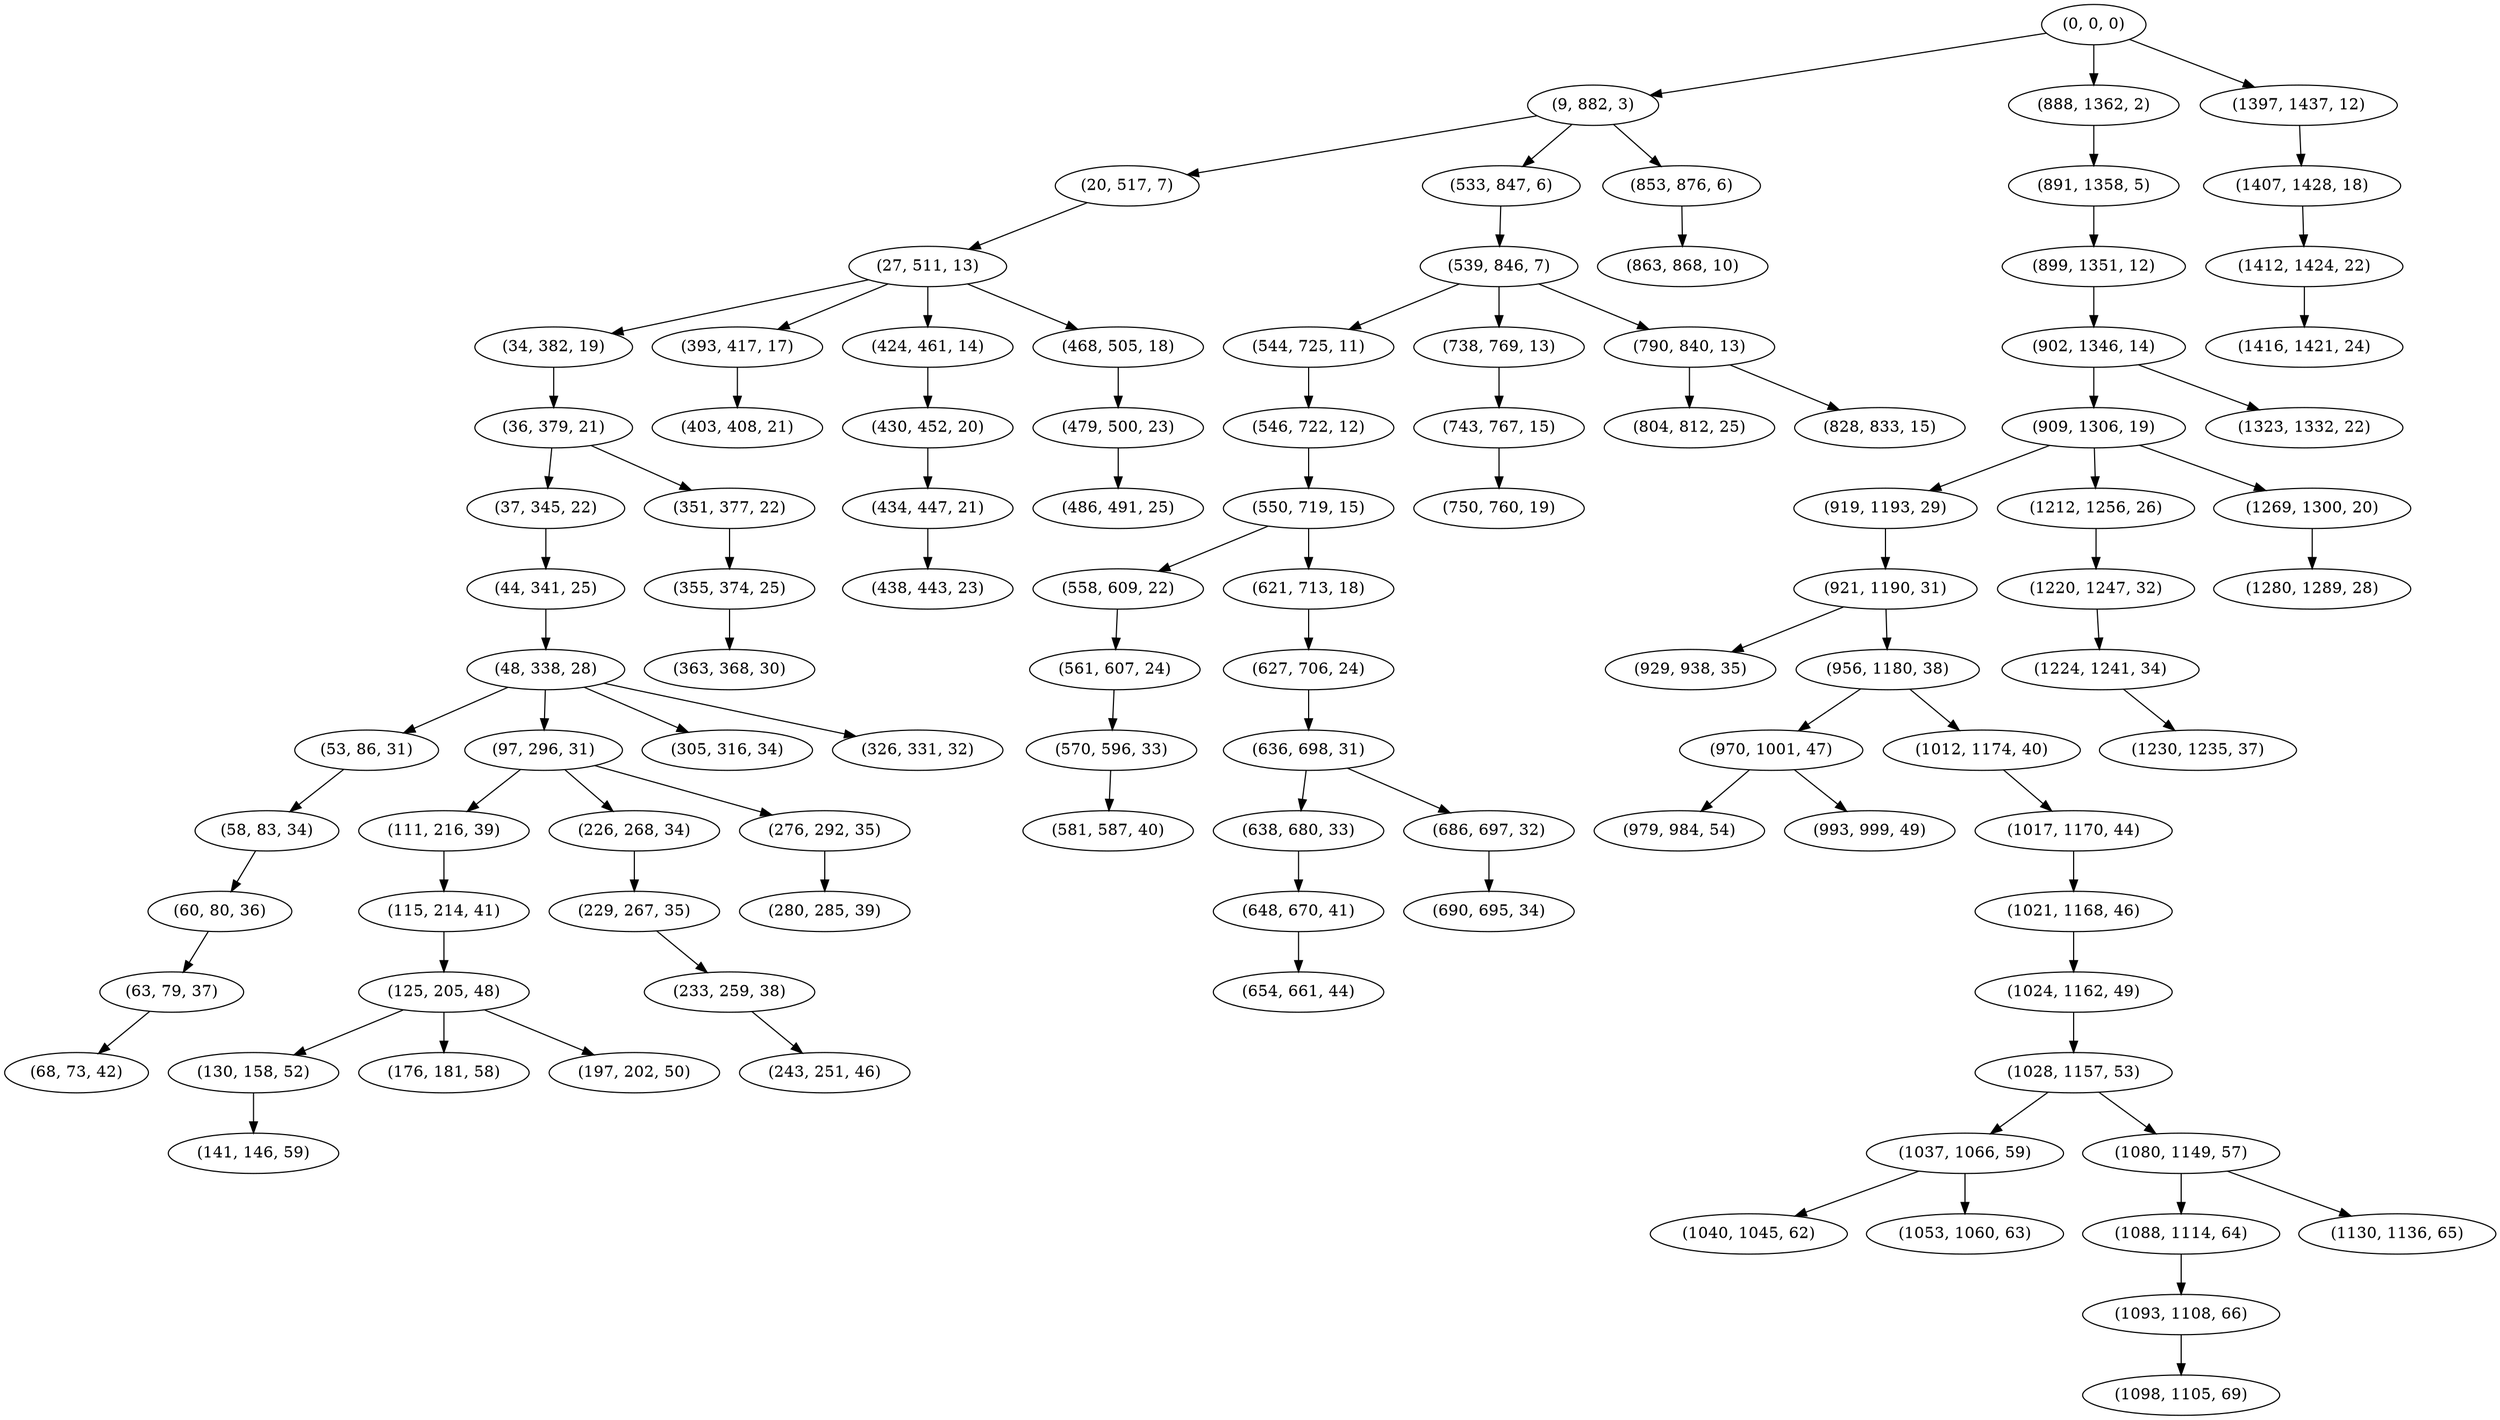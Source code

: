 digraph tree {
    "(0, 0, 0)";
    "(9, 882, 3)";
    "(20, 517, 7)";
    "(27, 511, 13)";
    "(34, 382, 19)";
    "(36, 379, 21)";
    "(37, 345, 22)";
    "(44, 341, 25)";
    "(48, 338, 28)";
    "(53, 86, 31)";
    "(58, 83, 34)";
    "(60, 80, 36)";
    "(63, 79, 37)";
    "(68, 73, 42)";
    "(97, 296, 31)";
    "(111, 216, 39)";
    "(115, 214, 41)";
    "(125, 205, 48)";
    "(130, 158, 52)";
    "(141, 146, 59)";
    "(176, 181, 58)";
    "(197, 202, 50)";
    "(226, 268, 34)";
    "(229, 267, 35)";
    "(233, 259, 38)";
    "(243, 251, 46)";
    "(276, 292, 35)";
    "(280, 285, 39)";
    "(305, 316, 34)";
    "(326, 331, 32)";
    "(351, 377, 22)";
    "(355, 374, 25)";
    "(363, 368, 30)";
    "(393, 417, 17)";
    "(403, 408, 21)";
    "(424, 461, 14)";
    "(430, 452, 20)";
    "(434, 447, 21)";
    "(438, 443, 23)";
    "(468, 505, 18)";
    "(479, 500, 23)";
    "(486, 491, 25)";
    "(533, 847, 6)";
    "(539, 846, 7)";
    "(544, 725, 11)";
    "(546, 722, 12)";
    "(550, 719, 15)";
    "(558, 609, 22)";
    "(561, 607, 24)";
    "(570, 596, 33)";
    "(581, 587, 40)";
    "(621, 713, 18)";
    "(627, 706, 24)";
    "(636, 698, 31)";
    "(638, 680, 33)";
    "(648, 670, 41)";
    "(654, 661, 44)";
    "(686, 697, 32)";
    "(690, 695, 34)";
    "(738, 769, 13)";
    "(743, 767, 15)";
    "(750, 760, 19)";
    "(790, 840, 13)";
    "(804, 812, 25)";
    "(828, 833, 15)";
    "(853, 876, 6)";
    "(863, 868, 10)";
    "(888, 1362, 2)";
    "(891, 1358, 5)";
    "(899, 1351, 12)";
    "(902, 1346, 14)";
    "(909, 1306, 19)";
    "(919, 1193, 29)";
    "(921, 1190, 31)";
    "(929, 938, 35)";
    "(956, 1180, 38)";
    "(970, 1001, 47)";
    "(979, 984, 54)";
    "(993, 999, 49)";
    "(1012, 1174, 40)";
    "(1017, 1170, 44)";
    "(1021, 1168, 46)";
    "(1024, 1162, 49)";
    "(1028, 1157, 53)";
    "(1037, 1066, 59)";
    "(1040, 1045, 62)";
    "(1053, 1060, 63)";
    "(1080, 1149, 57)";
    "(1088, 1114, 64)";
    "(1093, 1108, 66)";
    "(1098, 1105, 69)";
    "(1130, 1136, 65)";
    "(1212, 1256, 26)";
    "(1220, 1247, 32)";
    "(1224, 1241, 34)";
    "(1230, 1235, 37)";
    "(1269, 1300, 20)";
    "(1280, 1289, 28)";
    "(1323, 1332, 22)";
    "(1397, 1437, 12)";
    "(1407, 1428, 18)";
    "(1412, 1424, 22)";
    "(1416, 1421, 24)";
    "(0, 0, 0)" -> "(9, 882, 3)";
    "(0, 0, 0)" -> "(888, 1362, 2)";
    "(0, 0, 0)" -> "(1397, 1437, 12)";
    "(9, 882, 3)" -> "(20, 517, 7)";
    "(9, 882, 3)" -> "(533, 847, 6)";
    "(9, 882, 3)" -> "(853, 876, 6)";
    "(20, 517, 7)" -> "(27, 511, 13)";
    "(27, 511, 13)" -> "(34, 382, 19)";
    "(27, 511, 13)" -> "(393, 417, 17)";
    "(27, 511, 13)" -> "(424, 461, 14)";
    "(27, 511, 13)" -> "(468, 505, 18)";
    "(34, 382, 19)" -> "(36, 379, 21)";
    "(36, 379, 21)" -> "(37, 345, 22)";
    "(36, 379, 21)" -> "(351, 377, 22)";
    "(37, 345, 22)" -> "(44, 341, 25)";
    "(44, 341, 25)" -> "(48, 338, 28)";
    "(48, 338, 28)" -> "(53, 86, 31)";
    "(48, 338, 28)" -> "(97, 296, 31)";
    "(48, 338, 28)" -> "(305, 316, 34)";
    "(48, 338, 28)" -> "(326, 331, 32)";
    "(53, 86, 31)" -> "(58, 83, 34)";
    "(58, 83, 34)" -> "(60, 80, 36)";
    "(60, 80, 36)" -> "(63, 79, 37)";
    "(63, 79, 37)" -> "(68, 73, 42)";
    "(97, 296, 31)" -> "(111, 216, 39)";
    "(97, 296, 31)" -> "(226, 268, 34)";
    "(97, 296, 31)" -> "(276, 292, 35)";
    "(111, 216, 39)" -> "(115, 214, 41)";
    "(115, 214, 41)" -> "(125, 205, 48)";
    "(125, 205, 48)" -> "(130, 158, 52)";
    "(125, 205, 48)" -> "(176, 181, 58)";
    "(125, 205, 48)" -> "(197, 202, 50)";
    "(130, 158, 52)" -> "(141, 146, 59)";
    "(226, 268, 34)" -> "(229, 267, 35)";
    "(229, 267, 35)" -> "(233, 259, 38)";
    "(233, 259, 38)" -> "(243, 251, 46)";
    "(276, 292, 35)" -> "(280, 285, 39)";
    "(351, 377, 22)" -> "(355, 374, 25)";
    "(355, 374, 25)" -> "(363, 368, 30)";
    "(393, 417, 17)" -> "(403, 408, 21)";
    "(424, 461, 14)" -> "(430, 452, 20)";
    "(430, 452, 20)" -> "(434, 447, 21)";
    "(434, 447, 21)" -> "(438, 443, 23)";
    "(468, 505, 18)" -> "(479, 500, 23)";
    "(479, 500, 23)" -> "(486, 491, 25)";
    "(533, 847, 6)" -> "(539, 846, 7)";
    "(539, 846, 7)" -> "(544, 725, 11)";
    "(539, 846, 7)" -> "(738, 769, 13)";
    "(539, 846, 7)" -> "(790, 840, 13)";
    "(544, 725, 11)" -> "(546, 722, 12)";
    "(546, 722, 12)" -> "(550, 719, 15)";
    "(550, 719, 15)" -> "(558, 609, 22)";
    "(550, 719, 15)" -> "(621, 713, 18)";
    "(558, 609, 22)" -> "(561, 607, 24)";
    "(561, 607, 24)" -> "(570, 596, 33)";
    "(570, 596, 33)" -> "(581, 587, 40)";
    "(621, 713, 18)" -> "(627, 706, 24)";
    "(627, 706, 24)" -> "(636, 698, 31)";
    "(636, 698, 31)" -> "(638, 680, 33)";
    "(636, 698, 31)" -> "(686, 697, 32)";
    "(638, 680, 33)" -> "(648, 670, 41)";
    "(648, 670, 41)" -> "(654, 661, 44)";
    "(686, 697, 32)" -> "(690, 695, 34)";
    "(738, 769, 13)" -> "(743, 767, 15)";
    "(743, 767, 15)" -> "(750, 760, 19)";
    "(790, 840, 13)" -> "(804, 812, 25)";
    "(790, 840, 13)" -> "(828, 833, 15)";
    "(853, 876, 6)" -> "(863, 868, 10)";
    "(888, 1362, 2)" -> "(891, 1358, 5)";
    "(891, 1358, 5)" -> "(899, 1351, 12)";
    "(899, 1351, 12)" -> "(902, 1346, 14)";
    "(902, 1346, 14)" -> "(909, 1306, 19)";
    "(902, 1346, 14)" -> "(1323, 1332, 22)";
    "(909, 1306, 19)" -> "(919, 1193, 29)";
    "(909, 1306, 19)" -> "(1212, 1256, 26)";
    "(909, 1306, 19)" -> "(1269, 1300, 20)";
    "(919, 1193, 29)" -> "(921, 1190, 31)";
    "(921, 1190, 31)" -> "(929, 938, 35)";
    "(921, 1190, 31)" -> "(956, 1180, 38)";
    "(956, 1180, 38)" -> "(970, 1001, 47)";
    "(956, 1180, 38)" -> "(1012, 1174, 40)";
    "(970, 1001, 47)" -> "(979, 984, 54)";
    "(970, 1001, 47)" -> "(993, 999, 49)";
    "(1012, 1174, 40)" -> "(1017, 1170, 44)";
    "(1017, 1170, 44)" -> "(1021, 1168, 46)";
    "(1021, 1168, 46)" -> "(1024, 1162, 49)";
    "(1024, 1162, 49)" -> "(1028, 1157, 53)";
    "(1028, 1157, 53)" -> "(1037, 1066, 59)";
    "(1028, 1157, 53)" -> "(1080, 1149, 57)";
    "(1037, 1066, 59)" -> "(1040, 1045, 62)";
    "(1037, 1066, 59)" -> "(1053, 1060, 63)";
    "(1080, 1149, 57)" -> "(1088, 1114, 64)";
    "(1080, 1149, 57)" -> "(1130, 1136, 65)";
    "(1088, 1114, 64)" -> "(1093, 1108, 66)";
    "(1093, 1108, 66)" -> "(1098, 1105, 69)";
    "(1212, 1256, 26)" -> "(1220, 1247, 32)";
    "(1220, 1247, 32)" -> "(1224, 1241, 34)";
    "(1224, 1241, 34)" -> "(1230, 1235, 37)";
    "(1269, 1300, 20)" -> "(1280, 1289, 28)";
    "(1397, 1437, 12)" -> "(1407, 1428, 18)";
    "(1407, 1428, 18)" -> "(1412, 1424, 22)";
    "(1412, 1424, 22)" -> "(1416, 1421, 24)";
}
